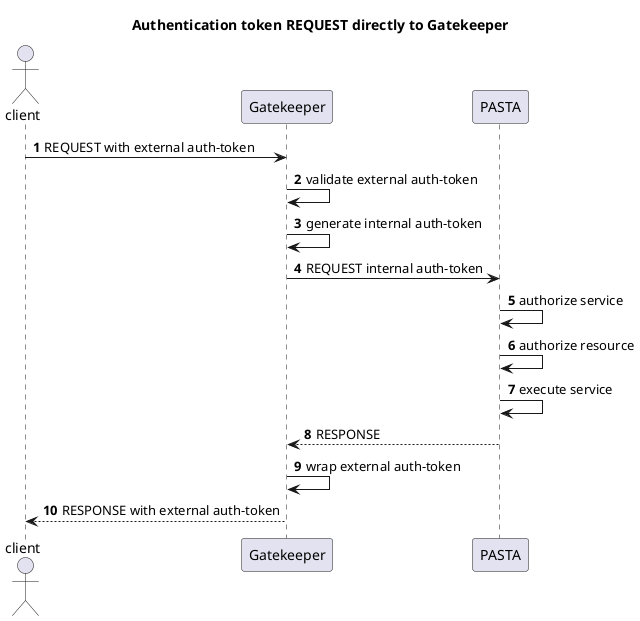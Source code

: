 @startuml
actor client
participant Gatekeeper
participant PASTA

title Authentication token REQUEST directly to Gatekeeper

autonumber

client->Gatekeeper: REQUEST with external auth-token
Gatekeeper->Gatekeeper: validate external auth-token
Gatekeeper->Gatekeeper: generate internal auth-token
Gatekeeper->PASTA: REQUEST internal auth-token
PASTA->PASTA: authorize service
PASTA->PASTA: authorize resource
PASTA->PASTA: execute service
Gatekeeper<--PASTA: RESPONSE
Gatekeeper->Gatekeeper: wrap external auth-token
client<--Gatekeeper: RESPONSE with external auth-token

@enduml